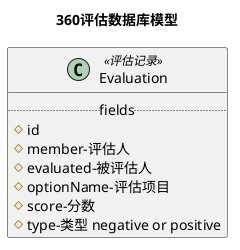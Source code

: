 @startuml

title: 360评估数据库模型

class Evaluation<<评估记录>> {
  ..fields..
  #id
  #member-评估人
  #evaluated-被评估人
  #optionName-评估项目
  #score-分数
  #type-类型 negative or positive
}
@enduml
